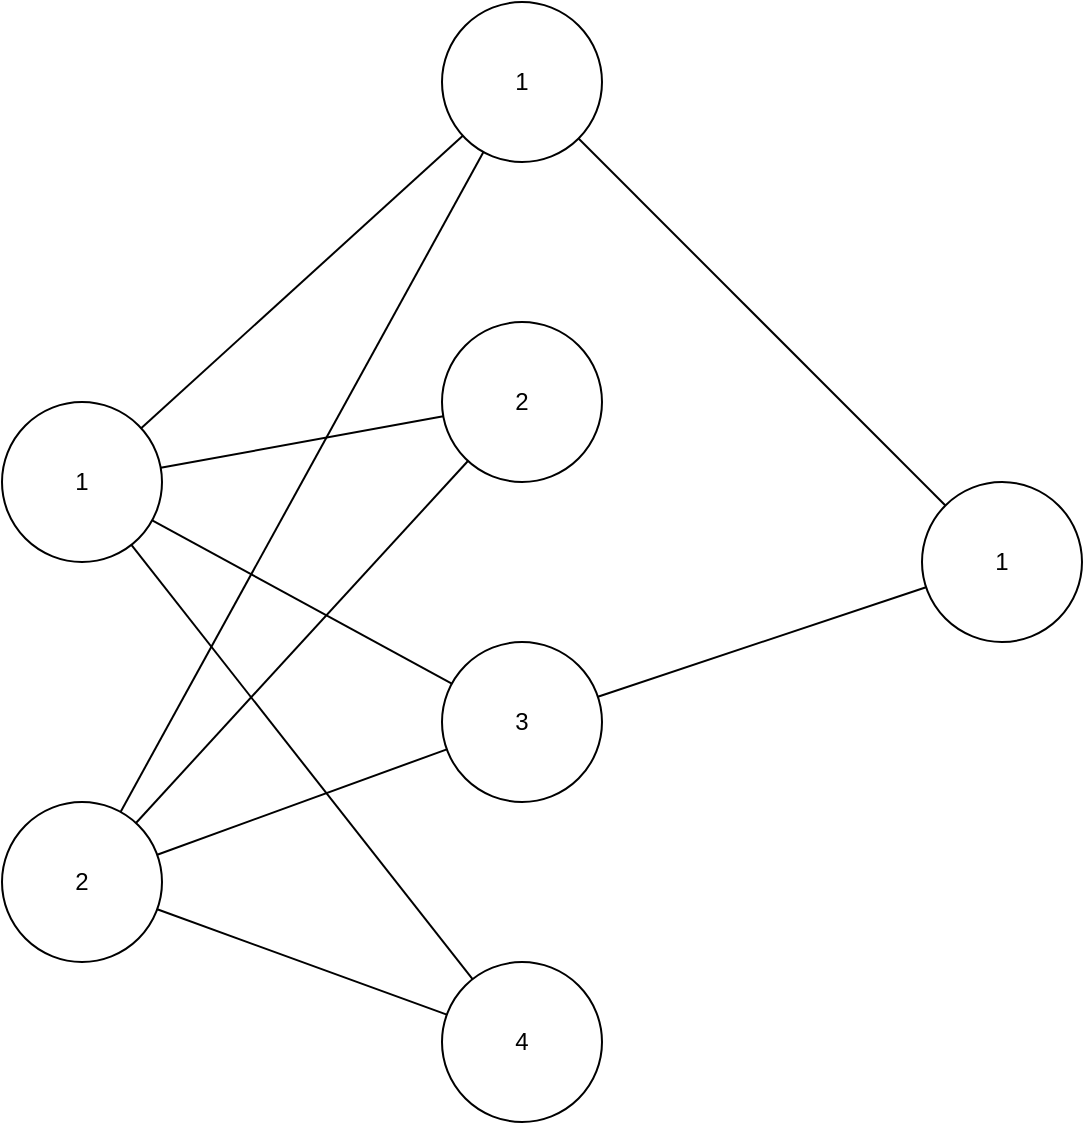 <mxfile version="22.1.18" type="device">
  <diagram name="Page-1" id="WUfxCw7k20nSSl1Xdzqs">
    <mxGraphModel dx="1306" dy="847" grid="1" gridSize="10" guides="1" tooltips="1" connect="1" arrows="1" fold="1" page="1" pageScale="1" pageWidth="850" pageHeight="1100" math="0" shadow="0">
      <root>
        <mxCell id="0" />
        <mxCell id="1" parent="0" />
        <mxCell id="lUQxEbkGX05Dne8QrO-H-1" value="1" style="ellipse;whiteSpace=wrap;html=1;aspect=fixed;" vertex="1" parent="1">
          <mxGeometry x="170" y="230" width="80" height="80" as="geometry" />
        </mxCell>
        <mxCell id="lUQxEbkGX05Dne8QrO-H-2" value="2" style="ellipse;whiteSpace=wrap;html=1;aspect=fixed;" vertex="1" parent="1">
          <mxGeometry x="170" y="430" width="80" height="80" as="geometry" />
        </mxCell>
        <mxCell id="lUQxEbkGX05Dne8QrO-H-3" value="2" style="ellipse;whiteSpace=wrap;html=1;aspect=fixed;" vertex="1" parent="1">
          <mxGeometry x="390" y="190" width="80" height="80" as="geometry" />
        </mxCell>
        <mxCell id="lUQxEbkGX05Dne8QrO-H-4" value="1" style="ellipse;whiteSpace=wrap;html=1;aspect=fixed;" vertex="1" parent="1">
          <mxGeometry x="390" y="30" width="80" height="80" as="geometry" />
        </mxCell>
        <mxCell id="lUQxEbkGX05Dne8QrO-H-5" value="4" style="ellipse;whiteSpace=wrap;html=1;aspect=fixed;" vertex="1" parent="1">
          <mxGeometry x="390" y="510" width="80" height="80" as="geometry" />
        </mxCell>
        <mxCell id="lUQxEbkGX05Dne8QrO-H-6" value="3" style="ellipse;whiteSpace=wrap;html=1;aspect=fixed;" vertex="1" parent="1">
          <mxGeometry x="390" y="350" width="80" height="80" as="geometry" />
        </mxCell>
        <mxCell id="lUQxEbkGX05Dne8QrO-H-7" value="1" style="ellipse;whiteSpace=wrap;html=1;aspect=fixed;" vertex="1" parent="1">
          <mxGeometry x="630" y="270" width="80" height="80" as="geometry" />
        </mxCell>
        <mxCell id="lUQxEbkGX05Dne8QrO-H-8" value="" style="endArrow=none;html=1;rounded=0;" edge="1" parent="1" source="lUQxEbkGX05Dne8QrO-H-1" target="lUQxEbkGX05Dne8QrO-H-4">
          <mxGeometry width="50" height="50" relative="1" as="geometry">
            <mxPoint x="340" y="290" as="sourcePoint" />
            <mxPoint x="390" y="240" as="targetPoint" />
          </mxGeometry>
        </mxCell>
        <mxCell id="lUQxEbkGX05Dne8QrO-H-9" value="" style="endArrow=none;html=1;rounded=0;" edge="1" parent="1" source="lUQxEbkGX05Dne8QrO-H-1" target="lUQxEbkGX05Dne8QrO-H-3">
          <mxGeometry width="50" height="50" relative="1" as="geometry">
            <mxPoint x="250" y="253" as="sourcePoint" />
            <mxPoint x="410" y="107" as="targetPoint" />
          </mxGeometry>
        </mxCell>
        <mxCell id="lUQxEbkGX05Dne8QrO-H-10" value="" style="endArrow=none;html=1;rounded=0;" edge="1" parent="1" source="lUQxEbkGX05Dne8QrO-H-1" target="lUQxEbkGX05Dne8QrO-H-6">
          <mxGeometry width="50" height="50" relative="1" as="geometry">
            <mxPoint x="259" y="273" as="sourcePoint" />
            <mxPoint x="401" y="247" as="targetPoint" />
          </mxGeometry>
        </mxCell>
        <mxCell id="lUQxEbkGX05Dne8QrO-H-11" value="" style="endArrow=none;html=1;rounded=0;" edge="1" parent="1" source="lUQxEbkGX05Dne8QrO-H-1" target="lUQxEbkGX05Dne8QrO-H-5">
          <mxGeometry width="50" height="50" relative="1" as="geometry">
            <mxPoint x="255" y="299" as="sourcePoint" />
            <mxPoint x="405" y="381" as="targetPoint" />
          </mxGeometry>
        </mxCell>
        <mxCell id="lUQxEbkGX05Dne8QrO-H-12" value="" style="endArrow=none;html=1;rounded=0;" edge="1" parent="1" source="lUQxEbkGX05Dne8QrO-H-2" target="lUQxEbkGX05Dne8QrO-H-5">
          <mxGeometry width="50" height="50" relative="1" as="geometry">
            <mxPoint x="245" y="311" as="sourcePoint" />
            <mxPoint x="415" y="529" as="targetPoint" />
          </mxGeometry>
        </mxCell>
        <mxCell id="lUQxEbkGX05Dne8QrO-H-13" value="" style="endArrow=none;html=1;rounded=0;" edge="1" parent="1" source="lUQxEbkGX05Dne8QrO-H-2" target="lUQxEbkGX05Dne8QrO-H-6">
          <mxGeometry width="50" height="50" relative="1" as="geometry">
            <mxPoint x="258" y="494" as="sourcePoint" />
            <mxPoint x="402" y="546" as="targetPoint" />
          </mxGeometry>
        </mxCell>
        <mxCell id="lUQxEbkGX05Dne8QrO-H-14" value="" style="endArrow=none;html=1;rounded=0;" edge="1" parent="1" source="lUQxEbkGX05Dne8QrO-H-2" target="lUQxEbkGX05Dne8QrO-H-3">
          <mxGeometry width="50" height="50" relative="1" as="geometry">
            <mxPoint x="258" y="466" as="sourcePoint" />
            <mxPoint x="402" y="414" as="targetPoint" />
          </mxGeometry>
        </mxCell>
        <mxCell id="lUQxEbkGX05Dne8QrO-H-15" value="" style="endArrow=none;html=1;rounded=0;" edge="1" parent="1" source="lUQxEbkGX05Dne8QrO-H-2" target="lUQxEbkGX05Dne8QrO-H-4">
          <mxGeometry width="50" height="50" relative="1" as="geometry">
            <mxPoint x="247" y="450" as="sourcePoint" />
            <mxPoint x="413" y="269" as="targetPoint" />
          </mxGeometry>
        </mxCell>
        <mxCell id="lUQxEbkGX05Dne8QrO-H-16" value="" style="endArrow=none;html=1;rounded=0;" edge="1" parent="1" source="lUQxEbkGX05Dne8QrO-H-7" target="lUQxEbkGX05Dne8QrO-H-4">
          <mxGeometry width="50" height="50" relative="1" as="geometry">
            <mxPoint x="239" y="445" as="sourcePoint" />
            <mxPoint x="421" y="115" as="targetPoint" />
          </mxGeometry>
        </mxCell>
        <mxCell id="lUQxEbkGX05Dne8QrO-H-17" value="" style="endArrow=none;html=1;rounded=0;" edge="1" parent="1" source="lUQxEbkGX05Dne8QrO-H-7" target="lUQxEbkGX05Dne8QrO-H-6">
          <mxGeometry width="50" height="50" relative="1" as="geometry">
            <mxPoint x="652" y="292" as="sourcePoint" />
            <mxPoint x="468" y="108" as="targetPoint" />
          </mxGeometry>
        </mxCell>
      </root>
    </mxGraphModel>
  </diagram>
</mxfile>

